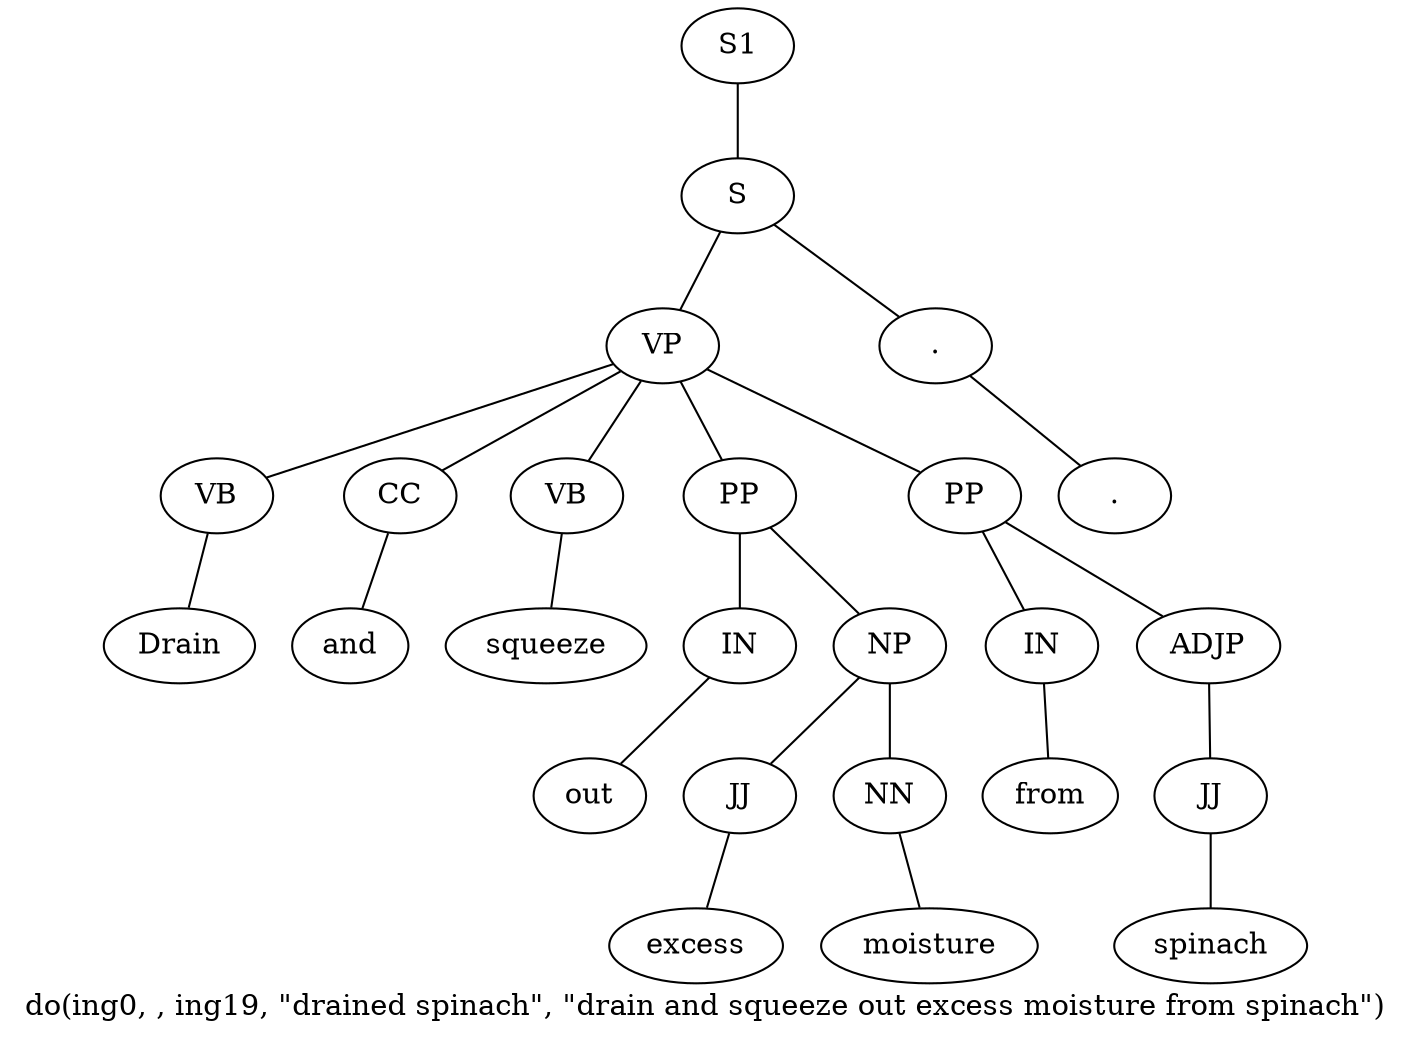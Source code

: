 graph SyntaxGraph {
	label = "do(ing0, , ing19, \"drained spinach\", \"drain and squeeze out excess moisture from spinach\")";
	Node0 [label="S1"];
	Node1 [label="S"];
	Node2 [label="VP"];
	Node3 [label="VB"];
	Node4 [label="Drain"];
	Node5 [label="CC"];
	Node6 [label="and"];
	Node7 [label="VB"];
	Node8 [label="squeeze"];
	Node9 [label="PP"];
	Node10 [label="IN"];
	Node11 [label="out"];
	Node12 [label="NP"];
	Node13 [label="JJ"];
	Node14 [label="excess"];
	Node15 [label="NN"];
	Node16 [label="moisture"];
	Node17 [label="PP"];
	Node18 [label="IN"];
	Node19 [label="from"];
	Node20 [label="ADJP"];
	Node21 [label="JJ"];
	Node22 [label="spinach"];
	Node23 [label="."];
	Node24 [label="."];

	Node0 -- Node1;
	Node1 -- Node2;
	Node1 -- Node23;
	Node2 -- Node3;
	Node2 -- Node5;
	Node2 -- Node7;
	Node2 -- Node9;
	Node2 -- Node17;
	Node3 -- Node4;
	Node5 -- Node6;
	Node7 -- Node8;
	Node9 -- Node10;
	Node9 -- Node12;
	Node10 -- Node11;
	Node12 -- Node13;
	Node12 -- Node15;
	Node13 -- Node14;
	Node15 -- Node16;
	Node17 -- Node18;
	Node17 -- Node20;
	Node18 -- Node19;
	Node20 -- Node21;
	Node21 -- Node22;
	Node23 -- Node24;
}
